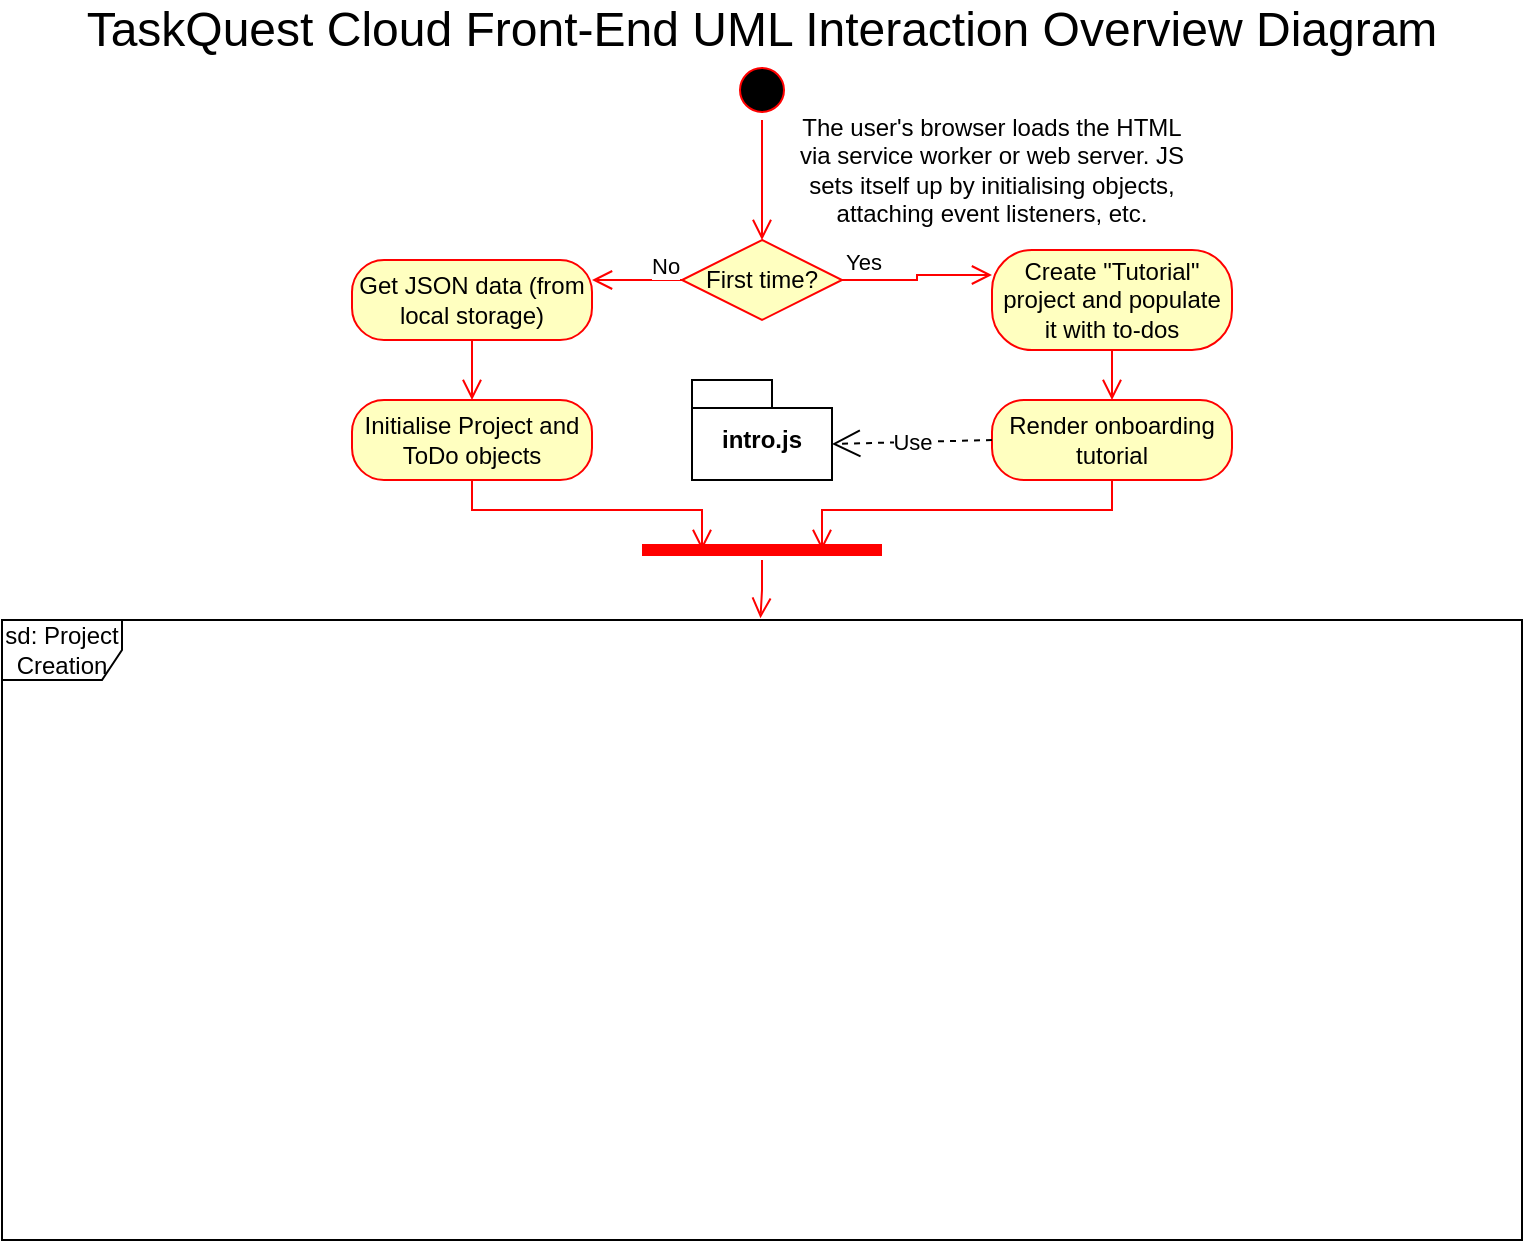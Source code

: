 <mxfile version="25.0.1">
  <diagram name="Page-1" id="2YBvvXClWsGukQMizWep">
    <mxGraphModel dx="1120" dy="547" grid="1" gridSize="10" guides="1" tooltips="1" connect="1" arrows="1" fold="1" page="1" pageScale="1" pageWidth="850" pageHeight="1100" math="0" shadow="0">
      <root>
        <mxCell id="0" />
        <mxCell id="1" parent="0" />
        <mxCell id="u3WzdAwqLOBnF8deBetn-1" value="&lt;font style=&quot;font-size: 24px;&quot;&gt;TaskQuest Cloud Front-End UML Interaction Overview Diagram&lt;/font&gt;" style="text;html=1;align=center;verticalAlign=middle;whiteSpace=wrap;rounded=0;" vertex="1" parent="1">
          <mxGeometry x="80" width="690" height="30" as="geometry" />
        </mxCell>
        <mxCell id="u3WzdAwqLOBnF8deBetn-4" value="" style="ellipse;html=1;shape=startState;fillColor=#000000;strokeColor=#ff0000;" vertex="1" parent="1">
          <mxGeometry x="410" y="30" width="30" height="30" as="geometry" />
        </mxCell>
        <mxCell id="u3WzdAwqLOBnF8deBetn-5" value="" style="edgeStyle=orthogonalEdgeStyle;html=1;verticalAlign=bottom;endArrow=open;endSize=8;strokeColor=#ff0000;rounded=0;" edge="1" source="u3WzdAwqLOBnF8deBetn-4" parent="1">
          <mxGeometry relative="1" as="geometry">
            <mxPoint x="425" y="120" as="targetPoint" />
          </mxGeometry>
        </mxCell>
        <mxCell id="u3WzdAwqLOBnF8deBetn-6" value="The user&#39;s browser loads the HTML via service worker or web server. JS sets itself up by initialising objects, attaching event listeners, etc." style="text;html=1;align=center;verticalAlign=middle;whiteSpace=wrap;rounded=0;" vertex="1" parent="1">
          <mxGeometry x="440" y="60" width="200" height="50" as="geometry" />
        </mxCell>
        <mxCell id="u3WzdAwqLOBnF8deBetn-13" value="Create &quot;Tutorial&quot; project and populate it with to-dos" style="rounded=1;whiteSpace=wrap;html=1;arcSize=40;fontColor=#000000;fillColor=#ffffc0;strokeColor=#ff0000;" vertex="1" parent="1">
          <mxGeometry x="540" y="125" width="120" height="50" as="geometry" />
        </mxCell>
        <mxCell id="u3WzdAwqLOBnF8deBetn-14" value="" style="edgeStyle=orthogonalEdgeStyle;html=1;verticalAlign=bottom;endArrow=open;endSize=8;strokeColor=#ff0000;rounded=0;entryX=0.5;entryY=0;entryDx=0;entryDy=0;" edge="1" source="u3WzdAwqLOBnF8deBetn-13" parent="1" target="u3WzdAwqLOBnF8deBetn-17">
          <mxGeometry relative="1" as="geometry">
            <mxPoint x="700" y="250" as="targetPoint" />
          </mxGeometry>
        </mxCell>
        <mxCell id="u3WzdAwqLOBnF8deBetn-17" value="Render onboarding tutorial" style="rounded=1;whiteSpace=wrap;html=1;arcSize=40;fontColor=#000000;fillColor=#ffffc0;strokeColor=#ff0000;" vertex="1" parent="1">
          <mxGeometry x="540" y="200" width="120" height="40" as="geometry" />
        </mxCell>
        <mxCell id="u3WzdAwqLOBnF8deBetn-18" value="" style="edgeStyle=orthogonalEdgeStyle;html=1;verticalAlign=bottom;endArrow=open;endSize=8;strokeColor=#ff0000;rounded=0;exitX=0.5;exitY=1;exitDx=0;exitDy=0;entryX=0.75;entryY=0.5;entryDx=0;entryDy=0;entryPerimeter=0;" edge="1" source="u3WzdAwqLOBnF8deBetn-17" parent="1" target="u3WzdAwqLOBnF8deBetn-38">
          <mxGeometry relative="1" as="geometry">
            <mxPoint x="440" y="280" as="targetPoint" />
          </mxGeometry>
        </mxCell>
        <mxCell id="u3WzdAwqLOBnF8deBetn-19" value="intro.js" style="shape=folder;fontStyle=1;spacingTop=10;tabWidth=40;tabHeight=14;tabPosition=left;html=1;whiteSpace=wrap;" vertex="1" parent="1">
          <mxGeometry x="390" y="190" width="70" height="50" as="geometry" />
        </mxCell>
        <mxCell id="u3WzdAwqLOBnF8deBetn-20" value="Use" style="endArrow=open;endSize=12;dashed=1;html=1;rounded=0;entryX=0;entryY=0;entryDx=70;entryDy=32;entryPerimeter=0;exitX=0;exitY=0.5;exitDx=0;exitDy=0;" edge="1" parent="1" source="u3WzdAwqLOBnF8deBetn-17" target="u3WzdAwqLOBnF8deBetn-19">
          <mxGeometry width="160" relative="1" as="geometry">
            <mxPoint x="430" y="270" as="sourcePoint" />
            <mxPoint x="590" y="270" as="targetPoint" />
          </mxGeometry>
        </mxCell>
        <mxCell id="u3WzdAwqLOBnF8deBetn-25" value="Get JSON data (from local storage)" style="rounded=1;whiteSpace=wrap;html=1;arcSize=40;fontColor=#000000;fillColor=#ffffc0;strokeColor=#ff0000;" vertex="1" parent="1">
          <mxGeometry x="220" y="130" width="120" height="40" as="geometry" />
        </mxCell>
        <mxCell id="u3WzdAwqLOBnF8deBetn-26" value="" style="edgeStyle=orthogonalEdgeStyle;html=1;verticalAlign=bottom;endArrow=open;endSize=8;strokeColor=#ff0000;rounded=0;entryX=0.5;entryY=0;entryDx=0;entryDy=0;" edge="1" source="u3WzdAwqLOBnF8deBetn-25" parent="1" target="u3WzdAwqLOBnF8deBetn-29">
          <mxGeometry relative="1" as="geometry">
            <mxPoint x="150" y="235" as="targetPoint" />
          </mxGeometry>
        </mxCell>
        <mxCell id="u3WzdAwqLOBnF8deBetn-29" value="Initialise Project and ToDo objects" style="rounded=1;whiteSpace=wrap;html=1;arcSize=40;fontColor=#000000;fillColor=#ffffc0;strokeColor=#ff0000;" vertex="1" parent="1">
          <mxGeometry x="220" y="200" width="120" height="40" as="geometry" />
        </mxCell>
        <mxCell id="u3WzdAwqLOBnF8deBetn-30" value="" style="edgeStyle=orthogonalEdgeStyle;html=1;verticalAlign=bottom;endArrow=open;endSize=8;strokeColor=#ff0000;rounded=0;exitX=0.5;exitY=1;exitDx=0;exitDy=0;entryX=0.25;entryY=0.5;entryDx=0;entryDy=0;entryPerimeter=0;" edge="1" source="u3WzdAwqLOBnF8deBetn-29" parent="1" target="u3WzdAwqLOBnF8deBetn-38">
          <mxGeometry relative="1" as="geometry">
            <mxPoint x="400" y="280" as="targetPoint" />
          </mxGeometry>
        </mxCell>
        <mxCell id="u3WzdAwqLOBnF8deBetn-34" value="First time?" style="rhombus;whiteSpace=wrap;html=1;fontColor=#000000;fillColor=#ffffc0;strokeColor=#ff0000;" vertex="1" parent="1">
          <mxGeometry x="385" y="120" width="80" height="40" as="geometry" />
        </mxCell>
        <mxCell id="u3WzdAwqLOBnF8deBetn-35" value="Yes" style="edgeStyle=orthogonalEdgeStyle;html=1;align=left;verticalAlign=bottom;endArrow=open;endSize=8;strokeColor=#ff0000;rounded=0;exitX=1;exitY=0.5;exitDx=0;exitDy=0;entryX=0;entryY=0.25;entryDx=0;entryDy=0;" edge="1" source="u3WzdAwqLOBnF8deBetn-34" parent="1" target="u3WzdAwqLOBnF8deBetn-13">
          <mxGeometry x="-1" relative="1" as="geometry">
            <mxPoint x="465" y="340" as="targetPoint" />
          </mxGeometry>
        </mxCell>
        <mxCell id="u3WzdAwqLOBnF8deBetn-36" value="No" style="edgeStyle=orthogonalEdgeStyle;html=1;align=left;verticalAlign=top;endArrow=open;endSize=8;strokeColor=#ff0000;rounded=0;entryX=1;entryY=0.25;entryDx=0;entryDy=0;" edge="1" source="u3WzdAwqLOBnF8deBetn-34" parent="1" target="u3WzdAwqLOBnF8deBetn-25">
          <mxGeometry x="-0.231" y="-20" relative="1" as="geometry">
            <mxPoint x="325" y="420" as="targetPoint" />
            <mxPoint as="offset" />
          </mxGeometry>
        </mxCell>
        <mxCell id="u3WzdAwqLOBnF8deBetn-38" value="" style="shape=line;html=1;strokeWidth=6;strokeColor=#ff0000;" vertex="1" parent="1">
          <mxGeometry x="365" y="270" width="120" height="10" as="geometry" />
        </mxCell>
        <mxCell id="u3WzdAwqLOBnF8deBetn-39" value="" style="edgeStyle=orthogonalEdgeStyle;html=1;verticalAlign=bottom;endArrow=open;endSize=8;strokeColor=#ff0000;rounded=0;entryX=0.499;entryY=-0.003;entryDx=0;entryDy=0;entryPerimeter=0;" edge="1" source="u3WzdAwqLOBnF8deBetn-38" parent="1" target="u3WzdAwqLOBnF8deBetn-41">
          <mxGeometry relative="1" as="geometry">
            <mxPoint x="425" y="400" as="targetPoint" />
          </mxGeometry>
        </mxCell>
        <mxCell id="u3WzdAwqLOBnF8deBetn-41" value="sd: Project Creation" style="shape=umlFrame;whiteSpace=wrap;html=1;pointerEvents=0;" vertex="1" parent="1">
          <mxGeometry x="45" y="310" width="760" height="310" as="geometry" />
        </mxCell>
      </root>
    </mxGraphModel>
  </diagram>
</mxfile>
